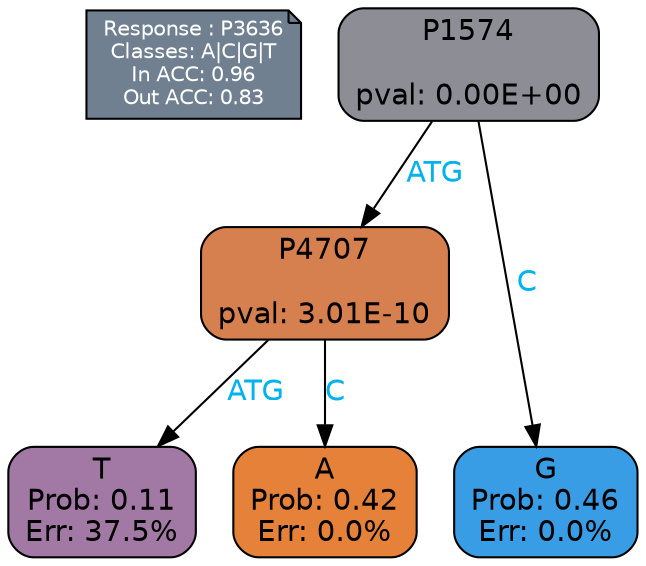 digraph Tree {
node [shape=box, style="filled, rounded", color="black", fontname=helvetica] ;
graph [ranksep=equally, splines=polylines, bgcolor=transparent, dpi=600] ;
edge [fontname=helvetica] ;
LEGEND [label="Response : P3636
Classes: A|C|G|T
In ACC: 0.96
Out ACC: 0.83
",shape=note,align=left,style=filled,fillcolor="slategray",fontcolor="white",fontsize=10];1 [label="P1574

pval: 0.00E+00", fillcolor="#8d8d95"] ;
2 [label="P4707

pval: 3.01E-10", fillcolor="#d67f4f"] ;
3 [label="T
Prob: 0.11
Err: 37.5%", fillcolor="#a179a4"] ;
4 [label="A
Prob: 0.42
Err: 0.0%", fillcolor="#e58139"] ;
5 [label="G
Prob: 0.46
Err: 0.0%", fillcolor="#399de5"] ;
1 -> 2 [label="ATG",fontcolor=deepskyblue2] ;
1 -> 5 [label="C",fontcolor=deepskyblue2] ;
2 -> 3 [label="ATG",fontcolor=deepskyblue2] ;
2 -> 4 [label="C",fontcolor=deepskyblue2] ;
{rank = same; 3;4;5;}{rank = same; LEGEND;1;}}